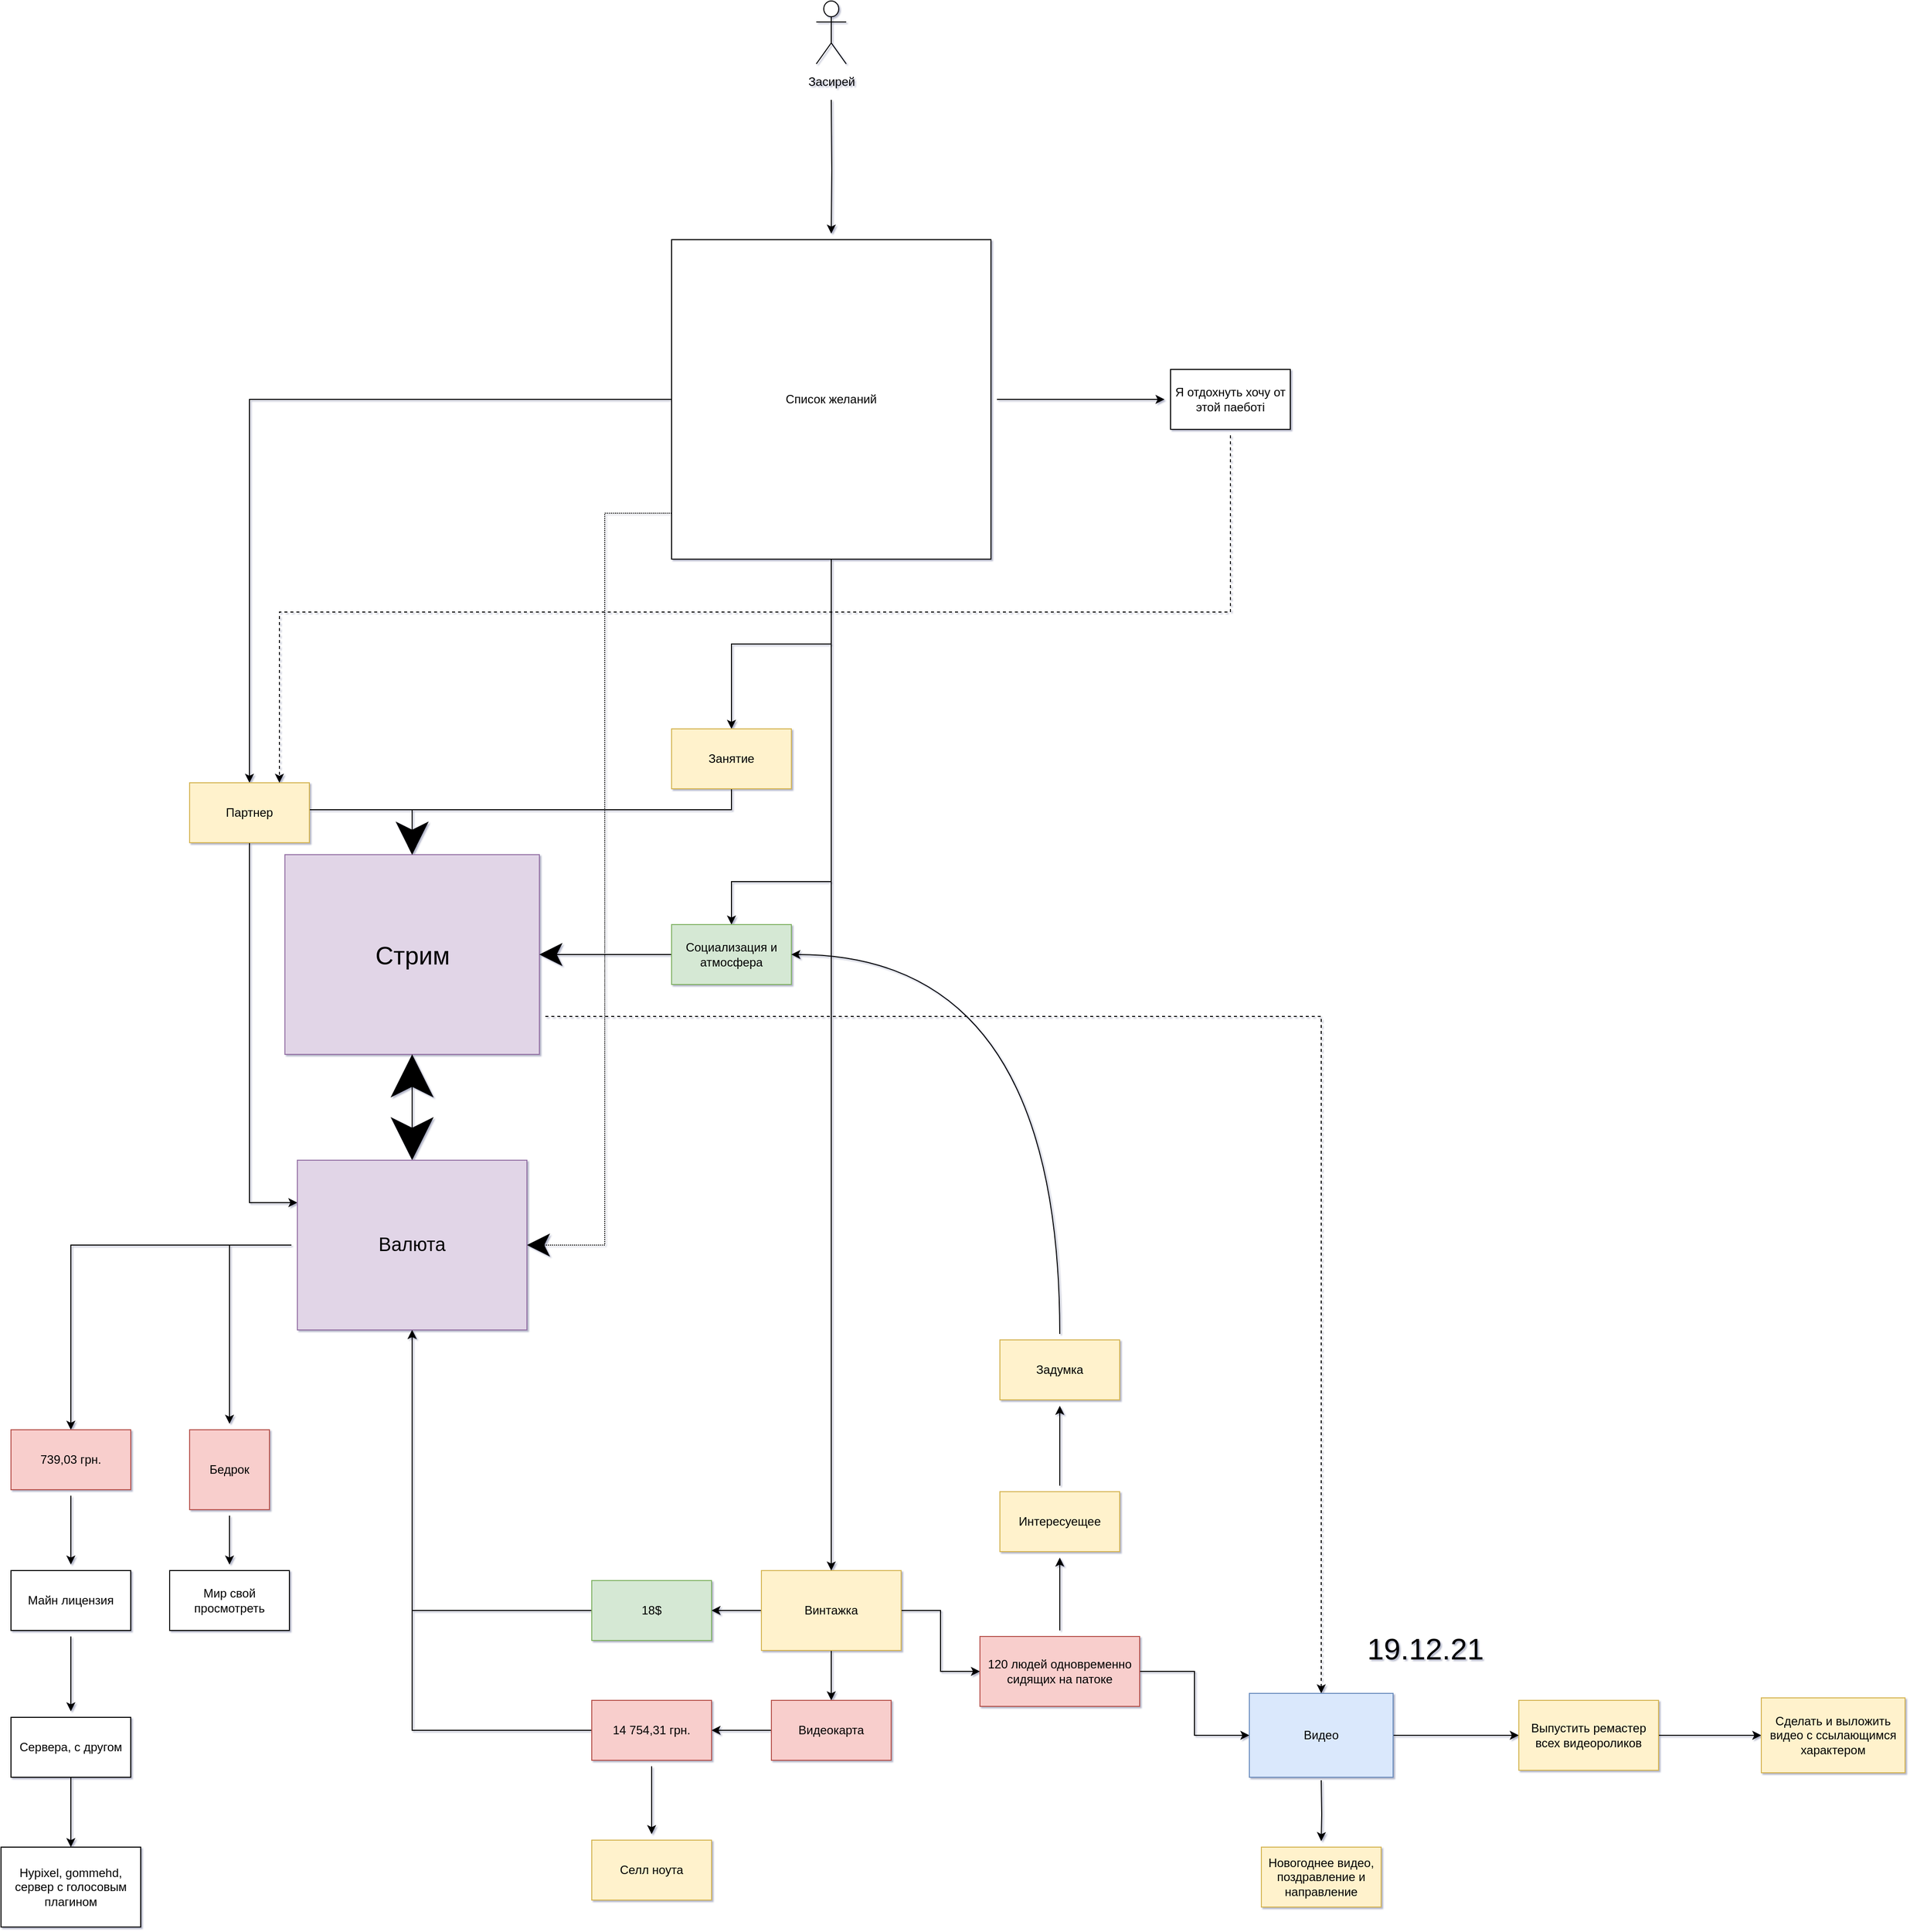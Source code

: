 <mxfile version="16.0.0" type="github"><diagram id="Ht1M8jgEwFfnCIfOTk4-" name="Page-1"><mxGraphModel dx="2573" dy="2409" grid="1" gridSize="9" guides="1" tooltips="1" connect="1" arrows="1" fold="1" page="1" pageScale="1" pageWidth="1169" pageHeight="827" background="none" math="0" shadow="1"><root><mxCell id="0"/><mxCell id="1" parent="0"/><mxCell id="YtX6UB5yYC7M1WAxXuDC-21" value="" style="edgeStyle=orthogonalEdgeStyle;rounded=0;orthogonalLoop=1;jettySize=auto;html=1;" edge="1" parent="1" source="YtX6UB5yYC7M1WAxXuDC-2" target="YtX6UB5yYC7M1WAxXuDC-19"><mxGeometry relative="1" as="geometry"/></mxCell><mxCell id="YtX6UB5yYC7M1WAxXuDC-55" value="" style="edgeStyle=orthogonalEdgeStyle;rounded=0;orthogonalLoop=1;jettySize=auto;html=1;" edge="1" parent="1" source="YtX6UB5yYC7M1WAxXuDC-57" target="YtX6UB5yYC7M1WAxXuDC-54"><mxGeometry relative="1" as="geometry"><mxPoint x="415" y="660" as="sourcePoint"/></mxGeometry></mxCell><mxCell id="YtX6UB5yYC7M1WAxXuDC-58" value="" style="edgeStyle=orthogonalEdgeStyle;rounded=0;orthogonalLoop=1;jettySize=auto;html=1;" edge="1" parent="1" source="YtX6UB5yYC7M1WAxXuDC-2" target="YtX6UB5yYC7M1WAxXuDC-57"><mxGeometry relative="1" as="geometry"/></mxCell><mxCell id="YtX6UB5yYC7M1WAxXuDC-86" style="edgeStyle=orthogonalEdgeStyle;rounded=0;sketch=0;jumpStyle=none;orthogonalLoop=1;jettySize=auto;html=1;shadow=0;endSize=6;targetPerimeterSpacing=0;" edge="1" parent="1" source="YtX6UB5yYC7M1WAxXuDC-2" target="YtX6UB5yYC7M1WAxXuDC-50"><mxGeometry relative="1" as="geometry"/></mxCell><mxCell id="YtX6UB5yYC7M1WAxXuDC-2" value="Винтажка" style="rounded=0;whiteSpace=wrap;html=1;fillColor=#fff2cc;strokeColor=#d6b656;" vertex="1" parent="1"><mxGeometry x="510" y="600" width="140" height="80" as="geometry"/></mxCell><mxCell id="YtX6UB5yYC7M1WAxXuDC-92" style="edgeStyle=orthogonalEdgeStyle;rounded=0;sketch=0;jumpStyle=none;orthogonalLoop=1;jettySize=auto;html=1;entryX=0.5;entryY=0;entryDx=0;entryDy=0;shadow=0;fontSize=19;startSize=20;endSize=40;sourcePerimeterSpacing=20;targetPerimeterSpacing=20;exitX=0.5;exitY=1;exitDx=0;exitDy=0;" edge="1" parent="1" source="YtX6UB5yYC7M1WAxXuDC-13" target="YtX6UB5yYC7M1WAxXuDC-54"><mxGeometry relative="1" as="geometry"/></mxCell><mxCell id="YtX6UB5yYC7M1WAxXuDC-110" style="edgeStyle=orthogonalEdgeStyle;rounded=0;sketch=0;jumpStyle=none;orthogonalLoop=1;jettySize=auto;html=1;shadow=0;fontSize=30;startSize=6;endSize=6;sourcePerimeterSpacing=6;targetPerimeterSpacing=6;strokeWidth=1;entryX=0.5;entryY=0;entryDx=0;entryDy=0;dashed=1;" edge="1" parent="1" source="YtX6UB5yYC7M1WAxXuDC-13" target="YtX6UB5yYC7M1WAxXuDC-36"><mxGeometry relative="1" as="geometry"><mxPoint x="810" y="522" as="targetPoint"/><Array as="points"><mxPoint x="1071" y="45"/></Array></mxGeometry></mxCell><mxCell id="YtX6UB5yYC7M1WAxXuDC-13" value="Стрим" style="rounded=0;whiteSpace=wrap;html=1;fillColor=#e1d5e7;strokeColor=#9673a6;fontSize=25;" vertex="1" parent="1"><mxGeometry x="32.5" y="-117" width="255" height="200" as="geometry"/></mxCell><mxCell id="YtX6UB5yYC7M1WAxXuDC-107" value="" style="edgeStyle=orthogonalEdgeStyle;rounded=0;sketch=0;jumpStyle=none;orthogonalLoop=1;jettySize=auto;html=1;shadow=0;fontSize=30;startSize=6;endSize=6;sourcePerimeterSpacing=6;targetPerimeterSpacing=6;strokeWidth=1;" edge="1" parent="1" source="YtX6UB5yYC7M1WAxXuDC-14" target="YtX6UB5yYC7M1WAxXuDC-24"><mxGeometry relative="1" as="geometry"/></mxCell><mxCell id="YtX6UB5yYC7M1WAxXuDC-14" value="Майн лицензия" style="whiteSpace=wrap;html=1;rounded=0;" vertex="1" parent="1"><mxGeometry x="-242" y="600" width="120" height="60" as="geometry"/></mxCell><mxCell id="YtX6UB5yYC7M1WAxXuDC-68" style="edgeStyle=orthogonalEdgeStyle;rounded=0;orthogonalLoop=1;jettySize=auto;html=1;entryX=1;entryY=0.5;entryDx=0;entryDy=0;endSize=20;dashed=1;dashPattern=1 1;" edge="1" parent="1" source="YtX6UB5yYC7M1WAxXuDC-17" target="YtX6UB5yYC7M1WAxXuDC-54"><mxGeometry relative="1" as="geometry"><Array as="points"><mxPoint x="353" y="-459"/><mxPoint x="353" y="274"/></Array></mxGeometry></mxCell><mxCell id="YtX6UB5yYC7M1WAxXuDC-71" style="edgeStyle=orthogonalEdgeStyle;rounded=0;orthogonalLoop=1;jettySize=auto;html=1;entryX=0.5;entryY=0;entryDx=0;entryDy=0;" edge="1" parent="1" source="YtX6UB5yYC7M1WAxXuDC-17" target="YtX6UB5yYC7M1WAxXuDC-28"><mxGeometry relative="1" as="geometry"/></mxCell><mxCell id="YtX6UB5yYC7M1WAxXuDC-72" style="edgeStyle=orthogonalEdgeStyle;rounded=0;orthogonalLoop=1;jettySize=auto;html=1;entryX=0.5;entryY=0;entryDx=0;entryDy=0;" edge="1" parent="1" source="YtX6UB5yYC7M1WAxXuDC-17" target="YtX6UB5yYC7M1WAxXuDC-67"><mxGeometry relative="1" as="geometry"><Array as="points"><mxPoint x="580" y="-90"/><mxPoint x="480" y="-90"/></Array></mxGeometry></mxCell><mxCell id="YtX6UB5yYC7M1WAxXuDC-76" style="edgeStyle=orthogonalEdgeStyle;rounded=0;sketch=0;jumpStyle=none;orthogonalLoop=1;jettySize=auto;html=1;entryX=0.5;entryY=0;entryDx=0;entryDy=0;shadow=0;endSize=6;targetPerimeterSpacing=0;" edge="1" parent="1" source="YtX6UB5yYC7M1WAxXuDC-17" target="YtX6UB5yYC7M1WAxXuDC-74"><mxGeometry relative="1" as="geometry"/></mxCell><mxCell id="YtX6UB5yYC7M1WAxXuDC-77" style="edgeStyle=orthogonalEdgeStyle;rounded=0;sketch=0;jumpStyle=none;orthogonalLoop=1;jettySize=auto;html=1;entryX=0.5;entryY=0;entryDx=0;entryDy=0;shadow=0;endSize=6;targetPerimeterSpacing=0;" edge="1" parent="1" source="YtX6UB5yYC7M1WAxXuDC-17" target="YtX6UB5yYC7M1WAxXuDC-2"><mxGeometry relative="1" as="geometry"/></mxCell><mxCell id="YtX6UB5yYC7M1WAxXuDC-132" value="" style="edgeStyle=orthogonalEdgeStyle;rounded=0;sketch=0;jumpStyle=none;orthogonalLoop=1;jettySize=auto;html=1;shadow=0;fontSize=12;startSize=6;endSize=6;sourcePerimeterSpacing=6;targetPerimeterSpacing=6;strokeWidth=1;" edge="1" parent="1" source="YtX6UB5yYC7M1WAxXuDC-17" target="YtX6UB5yYC7M1WAxXuDC-131"><mxGeometry relative="1" as="geometry"/></mxCell><mxCell id="YtX6UB5yYC7M1WAxXuDC-17" value="Список желаний" style="whiteSpace=wrap;html=1;aspect=fixed;" vertex="1" parent="1"><mxGeometry x="420" y="-733" width="320" height="320" as="geometry"/></mxCell><mxCell id="YtX6UB5yYC7M1WAxXuDC-64" style="edgeStyle=orthogonalEdgeStyle;rounded=0;orthogonalLoop=1;jettySize=auto;html=1;entryX=0;entryY=0.5;entryDx=0;entryDy=0;" edge="1" parent="1" source="YtX6UB5yYC7M1WAxXuDC-19" target="YtX6UB5yYC7M1WAxXuDC-36"><mxGeometry relative="1" as="geometry"/></mxCell><mxCell id="YtX6UB5yYC7M1WAxXuDC-114" value="" style="edgeStyle=orthogonalEdgeStyle;rounded=0;sketch=0;jumpStyle=none;orthogonalLoop=1;jettySize=auto;html=1;shadow=0;fontSize=30;startSize=6;endSize=6;sourcePerimeterSpacing=6;targetPerimeterSpacing=6;strokeWidth=1;" edge="1" parent="1" source="YtX6UB5yYC7M1WAxXuDC-19" target="YtX6UB5yYC7M1WAxXuDC-113"><mxGeometry relative="1" as="geometry"/></mxCell><mxCell id="YtX6UB5yYC7M1WAxXuDC-19" value="120 людей одновременно сидящих на патоке" style="whiteSpace=wrap;html=1;rounded=0;fillColor=#f8cecc;strokeColor=#b85450;" vertex="1" parent="1"><mxGeometry x="729" y="666" width="160" height="70" as="geometry"/></mxCell><mxCell id="YtX6UB5yYC7M1WAxXuDC-27" value="" style="edgeStyle=orthogonalEdgeStyle;rounded=0;orthogonalLoop=1;jettySize=auto;html=1;" edge="1" parent="1" source="YtX6UB5yYC7M1WAxXuDC-24" target="YtX6UB5yYC7M1WAxXuDC-26"><mxGeometry relative="1" as="geometry"/></mxCell><mxCell id="YtX6UB5yYC7M1WAxXuDC-24" value="Сервера, с другом" style="whiteSpace=wrap;html=1;rounded=0;" vertex="1" parent="1"><mxGeometry x="-242" y="747" width="120" height="60" as="geometry"/></mxCell><mxCell id="YtX6UB5yYC7M1WAxXuDC-26" value="Hypixel, gommehd, сервер с голосовым плагином" style="whiteSpace=wrap;html=1;rounded=0;" vertex="1" parent="1"><mxGeometry x="-252" y="877" width="140" height="80" as="geometry"/></mxCell><mxCell id="YtX6UB5yYC7M1WAxXuDC-30" value="" style="edgeStyle=orthogonalEdgeStyle;rounded=0;orthogonalLoop=1;jettySize=auto;html=1;endSize=30;" edge="1" parent="1" source="YtX6UB5yYC7M1WAxXuDC-28" target="YtX6UB5yYC7M1WAxXuDC-13"><mxGeometry relative="1" as="geometry"><Array as="points"><mxPoint x="-3" y="-162"/><mxPoint x="160" y="-162"/></Array></mxGeometry></mxCell><mxCell id="YtX6UB5yYC7M1WAxXuDC-88" style="edgeStyle=orthogonalEdgeStyle;rounded=0;sketch=0;jumpStyle=none;orthogonalLoop=1;jettySize=auto;html=1;entryX=0;entryY=0.25;entryDx=0;entryDy=0;shadow=0;fontSize=19;endSize=6;targetPerimeterSpacing=0;" edge="1" parent="1" source="YtX6UB5yYC7M1WAxXuDC-28" target="YtX6UB5yYC7M1WAxXuDC-54"><mxGeometry relative="1" as="geometry"/></mxCell><mxCell id="YtX6UB5yYC7M1WAxXuDC-28" value="Партнер" style="whiteSpace=wrap;html=1;fillColor=#fff2cc;strokeColor=#d6b656;" vertex="1" parent="1"><mxGeometry x="-63" y="-189" width="120" height="60" as="geometry"/></mxCell><mxCell id="YtX6UB5yYC7M1WAxXuDC-39" value="" style="edgeStyle=orthogonalEdgeStyle;rounded=0;orthogonalLoop=1;jettySize=auto;html=1;" edge="1" parent="1" source="YtX6UB5yYC7M1WAxXuDC-36" target="YtX6UB5yYC7M1WAxXuDC-38"><mxGeometry relative="1" as="geometry"/></mxCell><mxCell id="YtX6UB5yYC7M1WAxXuDC-96" value="" style="edgeStyle=orthogonalEdgeStyle;rounded=0;sketch=0;jumpStyle=none;orthogonalLoop=1;jettySize=auto;html=1;shadow=0;fontSize=30;startSize=6;endSize=6;sourcePerimeterSpacing=6;targetPerimeterSpacing=6;" edge="1" parent="1" target="YtX6UB5yYC7M1WAxXuDC-95"><mxGeometry relative="1" as="geometry"><mxPoint x="1071" y="810" as="sourcePoint"/></mxGeometry></mxCell><mxCell id="YtX6UB5yYC7M1WAxXuDC-36" value="Видео" style="whiteSpace=wrap;html=1;fillColor=#dae8fc;strokeColor=#6c8ebf;" vertex="1" parent="1"><mxGeometry x="999" y="723" width="144" height="84" as="geometry"/></mxCell><mxCell id="YtX6UB5yYC7M1WAxXuDC-41" value="" style="edgeStyle=orthogonalEdgeStyle;rounded=0;orthogonalLoop=1;jettySize=auto;html=1;" edge="1" parent="1" source="YtX6UB5yYC7M1WAxXuDC-38" target="YtX6UB5yYC7M1WAxXuDC-40"><mxGeometry relative="1" as="geometry"/></mxCell><mxCell id="YtX6UB5yYC7M1WAxXuDC-38" value="Выпустить ремастер всех видеороликов" style="whiteSpace=wrap;html=1;fillColor=#fff2cc;strokeColor=#d6b656;" vertex="1" parent="1"><mxGeometry x="1269" y="730" width="140" height="70" as="geometry"/></mxCell><mxCell id="YtX6UB5yYC7M1WAxXuDC-40" value="Сделать и выложить видео с ссылающимся характером" style="whiteSpace=wrap;html=1;fillColor=#fff2cc;strokeColor=#d6b656;" vertex="1" parent="1"><mxGeometry x="1512" y="727.5" width="144" height="75" as="geometry"/></mxCell><mxCell id="YtX6UB5yYC7M1WAxXuDC-53" value="" style="edgeStyle=orthogonalEdgeStyle;rounded=0;orthogonalLoop=1;jettySize=auto;html=1;" edge="1" parent="1" source="YtX6UB5yYC7M1WAxXuDC-50" target="YtX6UB5yYC7M1WAxXuDC-52"><mxGeometry relative="1" as="geometry"/></mxCell><mxCell id="YtX6UB5yYC7M1WAxXuDC-50" value="Видеокарта" style="whiteSpace=wrap;html=1;rounded=0;fillColor=#f8cecc;strokeColor=#b85450;" vertex="1" parent="1"><mxGeometry x="520" y="730" width="120" height="60" as="geometry"/></mxCell><mxCell id="YtX6UB5yYC7M1WAxXuDC-61" style="edgeStyle=orthogonalEdgeStyle;rounded=0;orthogonalLoop=1;jettySize=auto;html=1;" edge="1" parent="1" source="YtX6UB5yYC7M1WAxXuDC-52" target="YtX6UB5yYC7M1WAxXuDC-54"><mxGeometry relative="1" as="geometry"/></mxCell><mxCell id="YtX6UB5yYC7M1WAxXuDC-98" value="" style="edgeStyle=orthogonalEdgeStyle;rounded=0;sketch=0;jumpStyle=none;orthogonalLoop=1;jettySize=auto;html=1;shadow=0;fontSize=30;startSize=6;endSize=6;sourcePerimeterSpacing=6;targetPerimeterSpacing=6;strokeWidth=1;" edge="1" parent="1" source="YtX6UB5yYC7M1WAxXuDC-52" target="YtX6UB5yYC7M1WAxXuDC-97"><mxGeometry relative="1" as="geometry"/></mxCell><mxCell id="YtX6UB5yYC7M1WAxXuDC-52" value="14 754,31 грн." style="whiteSpace=wrap;html=1;rounded=0;fillColor=#f8cecc;strokeColor=#b85450;" vertex="1" parent="1"><mxGeometry x="340" y="730" width="120" height="60" as="geometry"/></mxCell><mxCell id="YtX6UB5yYC7M1WAxXuDC-93" style="edgeStyle=orthogonalEdgeStyle;rounded=0;sketch=0;jumpStyle=none;orthogonalLoop=1;jettySize=auto;html=1;entryX=0.5;entryY=1;entryDx=0;entryDy=0;shadow=0;fontSize=19;startSize=20;endSize=40;sourcePerimeterSpacing=20;targetPerimeterSpacing=20;" edge="1" parent="1" source="YtX6UB5yYC7M1WAxXuDC-54" target="YtX6UB5yYC7M1WAxXuDC-13"><mxGeometry relative="1" as="geometry"/></mxCell><mxCell id="YtX6UB5yYC7M1WAxXuDC-108" style="edgeStyle=orthogonalEdgeStyle;rounded=0;sketch=0;jumpStyle=none;orthogonalLoop=1;jettySize=auto;html=1;entryX=0.5;entryY=0;entryDx=0;entryDy=0;shadow=0;fontSize=30;startSize=6;endSize=6;sourcePerimeterSpacing=6;targetPerimeterSpacing=6;strokeWidth=1;" edge="1" parent="1" source="YtX6UB5yYC7M1WAxXuDC-54" target="YtX6UB5yYC7M1WAxXuDC-104"><mxGeometry relative="1" as="geometry"/></mxCell><mxCell id="YtX6UB5yYC7M1WAxXuDC-120" style="edgeStyle=orthogonalEdgeStyle;rounded=0;sketch=0;jumpStyle=none;orthogonalLoop=1;jettySize=auto;html=1;shadow=0;fontSize=30;startSize=6;endSize=6;sourcePerimeterSpacing=6;targetPerimeterSpacing=6;strokeWidth=1;" edge="1" parent="1" source="YtX6UB5yYC7M1WAxXuDC-54" target="YtX6UB5yYC7M1WAxXuDC-121"><mxGeometry relative="1" as="geometry"><mxPoint x="-9" y="468" as="targetPoint"/></mxGeometry></mxCell><mxCell id="YtX6UB5yYC7M1WAxXuDC-54" value="Валюта" style="whiteSpace=wrap;html=1;rounded=0;fillColor=#e1d5e7;strokeColor=#9673a6;fontSize=19;" vertex="1" parent="1"><mxGeometry x="45" y="189" width="230" height="170" as="geometry"/></mxCell><mxCell id="YtX6UB5yYC7M1WAxXuDC-57" value="18$" style="whiteSpace=wrap;html=1;rounded=0;fillColor=#d5e8d4;strokeColor=#82b366;" vertex="1" parent="1"><mxGeometry x="340" y="610" width="120" height="60" as="geometry"/></mxCell><mxCell id="YtX6UB5yYC7M1WAxXuDC-73" style="edgeStyle=orthogonalEdgeStyle;rounded=0;orthogonalLoop=1;jettySize=auto;html=1;entryX=1;entryY=0.5;entryDx=0;entryDy=0;shadow=0;sketch=0;jumpStyle=none;endSize=20;" edge="1" parent="1" source="YtX6UB5yYC7M1WAxXuDC-67" target="YtX6UB5yYC7M1WAxXuDC-13"><mxGeometry relative="1" as="geometry"/></mxCell><mxCell id="YtX6UB5yYC7M1WAxXuDC-67" value="Социализация и атмосфера" style="rounded=0;whiteSpace=wrap;html=1;fillColor=#d5e8d4;strokeColor=#82b366;" vertex="1" parent="1"><mxGeometry x="420" y="-47" width="120" height="60" as="geometry"/></mxCell><mxCell id="YtX6UB5yYC7M1WAxXuDC-79" style="edgeStyle=orthogonalEdgeStyle;rounded=0;sketch=0;jumpStyle=none;orthogonalLoop=1;jettySize=auto;html=1;entryX=0.5;entryY=0;entryDx=0;entryDy=0;shadow=0;endSize=6;targetPerimeterSpacing=0;" edge="1" parent="1" source="YtX6UB5yYC7M1WAxXuDC-74" target="YtX6UB5yYC7M1WAxXuDC-13"><mxGeometry relative="1" as="geometry"><Array as="points"><mxPoint x="480" y="-162"/><mxPoint x="160" y="-162"/></Array></mxGeometry></mxCell><mxCell id="YtX6UB5yYC7M1WAxXuDC-74" value="Занятие" style="rounded=0;whiteSpace=wrap;html=1;fillColor=#fff2cc;strokeColor=#d6b656;" vertex="1" parent="1"><mxGeometry x="420" y="-243" width="120" height="60" as="geometry"/></mxCell><mxCell id="YtX6UB5yYC7M1WAxXuDC-94" value="&lt;font style=&quot;font-size: 30px&quot;&gt;19.12.21&lt;/font&gt;" style="text;html=1;align=center;verticalAlign=middle;resizable=0;points=[];autosize=1;strokeColor=none;fillColor=none;fontSize=19;" vertex="1" parent="1"><mxGeometry x="1107" y="660" width="135" height="36" as="geometry"/></mxCell><mxCell id="YtX6UB5yYC7M1WAxXuDC-95" value="Новогоднее видео, поздравление и направление" style="whiteSpace=wrap;html=1;fillColor=#fff2cc;strokeColor=#d6b656;" vertex="1" parent="1"><mxGeometry x="1011" y="877" width="120" height="60" as="geometry"/></mxCell><mxCell id="YtX6UB5yYC7M1WAxXuDC-97" value="Селл ноута" style="whiteSpace=wrap;html=1;rounded=0;fillColor=#fff2cc;strokeColor=#d6b656;" vertex="1" parent="1"><mxGeometry x="340" y="870" width="120" height="60" as="geometry"/></mxCell><mxCell id="YtX6UB5yYC7M1WAxXuDC-109" style="edgeStyle=orthogonalEdgeStyle;rounded=0;sketch=0;jumpStyle=none;orthogonalLoop=1;jettySize=auto;html=1;shadow=0;fontSize=30;startSize=6;endSize=6;sourcePerimeterSpacing=6;targetPerimeterSpacing=6;strokeWidth=1;" edge="1" parent="1" source="YtX6UB5yYC7M1WAxXuDC-104" target="YtX6UB5yYC7M1WAxXuDC-14"><mxGeometry relative="1" as="geometry"/></mxCell><mxCell id="YtX6UB5yYC7M1WAxXuDC-104" value="739,03 грн." style="whiteSpace=wrap;html=1;rounded=0;fillColor=#f8cecc;strokeColor=#b85450;" vertex="1" parent="1"><mxGeometry x="-242" y="459" width="120" height="60" as="geometry"/></mxCell><mxCell id="YtX6UB5yYC7M1WAxXuDC-116" value="" style="edgeStyle=orthogonalEdgeStyle;rounded=0;sketch=0;jumpStyle=none;orthogonalLoop=1;jettySize=auto;html=1;shadow=0;fontSize=30;startSize=6;endSize=6;sourcePerimeterSpacing=6;targetPerimeterSpacing=6;strokeWidth=1;" edge="1" parent="1" source="YtX6UB5yYC7M1WAxXuDC-113" target="YtX6UB5yYC7M1WAxXuDC-115"><mxGeometry relative="1" as="geometry"/></mxCell><mxCell id="YtX6UB5yYC7M1WAxXuDC-113" value="Интересуещее" style="whiteSpace=wrap;html=1;fillColor=#fff2cc;strokeColor=#d6b656;rounded=0;" vertex="1" parent="1"><mxGeometry x="749" y="521" width="120" height="60" as="geometry"/></mxCell><mxCell id="YtX6UB5yYC7M1WAxXuDC-117" style="edgeStyle=orthogonalEdgeStyle;sketch=0;jumpStyle=none;orthogonalLoop=1;jettySize=auto;html=1;entryX=1;entryY=0.5;entryDx=0;entryDy=0;shadow=0;fontSize=30;startSize=6;endSize=6;sourcePerimeterSpacing=6;targetPerimeterSpacing=6;strokeWidth=1;curved=1;" edge="1" parent="1" source="YtX6UB5yYC7M1WAxXuDC-115" target="YtX6UB5yYC7M1WAxXuDC-67"><mxGeometry relative="1" as="geometry"><Array as="points"><mxPoint x="809" y="-17"/></Array></mxGeometry></mxCell><mxCell id="YtX6UB5yYC7M1WAxXuDC-115" value="Задумка" style="whiteSpace=wrap;html=1;fillColor=#fff2cc;strokeColor=#d6b656;rounded=0;" vertex="1" parent="1"><mxGeometry x="749" y="369" width="120" height="60" as="geometry"/></mxCell><mxCell id="YtX6UB5yYC7M1WAxXuDC-123" value="" style="edgeStyle=orthogonalEdgeStyle;rounded=0;sketch=0;jumpStyle=none;orthogonalLoop=1;jettySize=auto;html=1;shadow=0;fontSize=12;startSize=6;endSize=6;sourcePerimeterSpacing=6;targetPerimeterSpacing=6;strokeWidth=1;" edge="1" parent="1" source="YtX6UB5yYC7M1WAxXuDC-121" target="YtX6UB5yYC7M1WAxXuDC-122"><mxGeometry relative="1" as="geometry"/></mxCell><mxCell id="YtX6UB5yYC7M1WAxXuDC-121" value="Бедрок" style="whiteSpace=wrap;html=1;aspect=fixed;fontSize=12;fillColor=#f8cecc;strokeColor=#b85450;" vertex="1" parent="1"><mxGeometry x="-63" y="459" width="80" height="80" as="geometry"/></mxCell><mxCell id="YtX6UB5yYC7M1WAxXuDC-122" value="Мир свой просмотреть" style="whiteSpace=wrap;html=1;" vertex="1" parent="1"><mxGeometry x="-83" y="600" width="120" height="60" as="geometry"/></mxCell><mxCell id="YtX6UB5yYC7M1WAxXuDC-128" value="" style="edgeStyle=orthogonalEdgeStyle;rounded=0;sketch=0;jumpStyle=none;orthogonalLoop=1;jettySize=auto;html=1;shadow=0;fontSize=12;startSize=6;endSize=6;sourcePerimeterSpacing=6;targetPerimeterSpacing=6;strokeWidth=1;" edge="1" parent="1" target="YtX6UB5yYC7M1WAxXuDC-17"><mxGeometry relative="1" as="geometry"><mxPoint x="580" y="-873" as="sourcePoint"/></mxGeometry></mxCell><mxCell id="YtX6UB5yYC7M1WAxXuDC-127" value="" style="shape=umlActor;verticalLabelPosition=bottom;verticalAlign=top;html=1;outlineConnect=0;fontSize=12;" vertex="1" parent="1"><mxGeometry x="565" y="-972" width="30" height="63" as="geometry"/></mxCell><mxCell id="YtX6UB5yYC7M1WAxXuDC-130" value="Засирей" style="text;html=1;align=center;verticalAlign=middle;resizable=0;points=[];autosize=1;strokeColor=none;fillColor=none;fontSize=12;" vertex="1" parent="1"><mxGeometry x="548.5" y="-900" width="63" height="18" as="geometry"/></mxCell><mxCell id="YtX6UB5yYC7M1WAxXuDC-134" style="edgeStyle=orthogonalEdgeStyle;rounded=0;sketch=0;jumpStyle=none;orthogonalLoop=1;jettySize=auto;html=1;shadow=0;fontSize=12;startSize=6;endSize=6;sourcePerimeterSpacing=6;targetPerimeterSpacing=6;strokeWidth=1;entryX=0.75;entryY=0;entryDx=0;entryDy=0;labelBorderColor=none;textOpacity=20;dashed=1;" edge="1" parent="1" source="YtX6UB5yYC7M1WAxXuDC-131" target="YtX6UB5yYC7M1WAxXuDC-28"><mxGeometry relative="1" as="geometry"><mxPoint x="963" y="-261" as="targetPoint"/><Array as="points"><mxPoint x="980" y="-360"/><mxPoint x="27" y="-360"/></Array></mxGeometry></mxCell><mxCell id="YtX6UB5yYC7M1WAxXuDC-131" value="Я отдохнуть хочу от этой паеботі" style="whiteSpace=wrap;html=1;" vertex="1" parent="1"><mxGeometry x="920" y="-603" width="120" height="60" as="geometry"/></mxCell></root></mxGraphModel></diagram></mxfile>